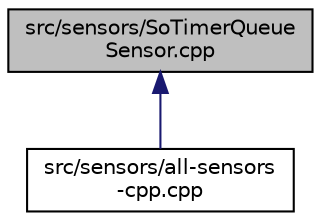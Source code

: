 digraph "src/sensors/SoTimerQueueSensor.cpp"
{
 // LATEX_PDF_SIZE
  edge [fontname="Helvetica",fontsize="10",labelfontname="Helvetica",labelfontsize="10"];
  node [fontname="Helvetica",fontsize="10",shape=record];
  Node1 [label="src/sensors/SoTimerQueue\lSensor.cpp",height=0.2,width=0.4,color="black", fillcolor="grey75", style="filled", fontcolor="black",tooltip=" "];
  Node1 -> Node2 [dir="back",color="midnightblue",fontsize="10",style="solid",fontname="Helvetica"];
  Node2 [label="src/sensors/all-sensors\l-cpp.cpp",height=0.2,width=0.4,color="black", fillcolor="white", style="filled",URL="$all-sensors-cpp_8cpp.html",tooltip=" "];
}
